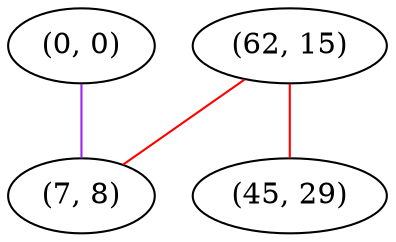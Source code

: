 graph "" {
"(62, 15)";
"(0, 0)";
"(7, 8)";
"(45, 29)";
"(62, 15)" -- "(7, 8)"  [color=red, key=0, weight=1];
"(62, 15)" -- "(45, 29)"  [color=red, key=0, weight=1];
"(0, 0)" -- "(7, 8)"  [color=purple, key=0, weight=4];
}
